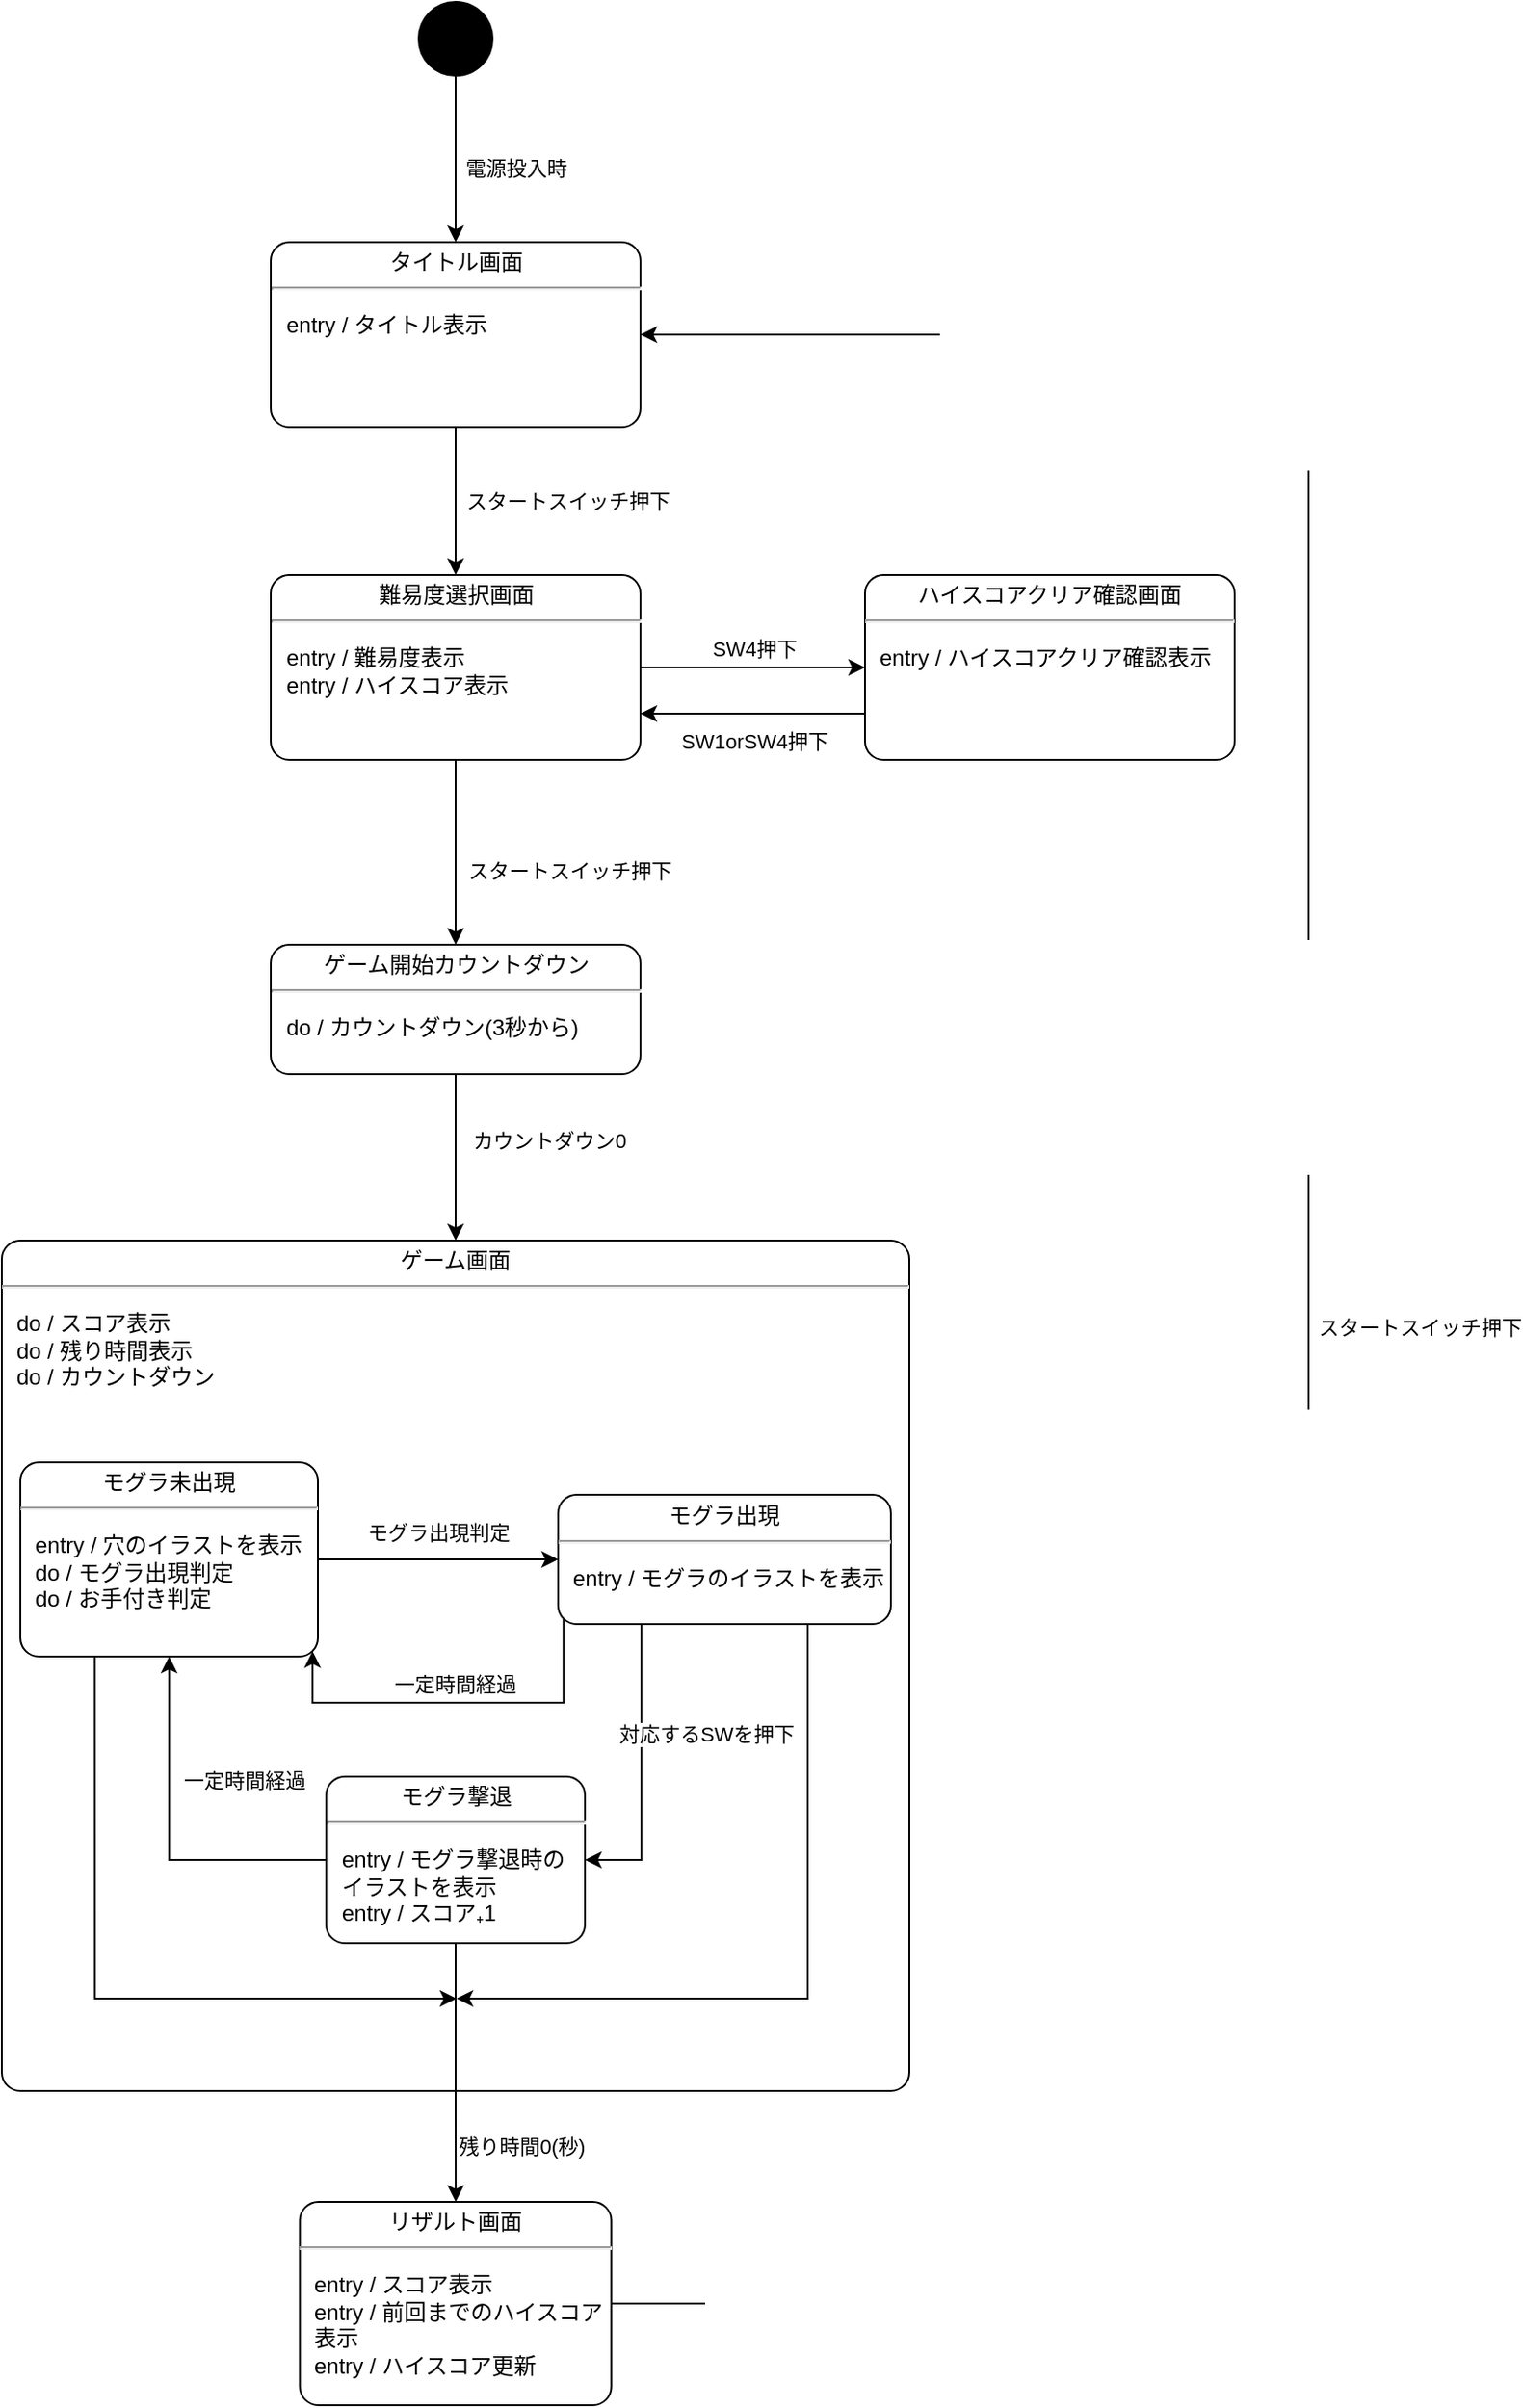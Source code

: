 <mxfile version="13.5.1" type="device"><diagram id="9jhHmS-K-Ppty5F0R6Vk" name="状態遷移図"><mxGraphModel dx="460" dy="813" grid="1" gridSize="10" guides="1" tooltips="1" connect="1" arrows="1" fold="1" page="1" pageScale="1" pageWidth="827" pageHeight="1169" math="0" shadow="0"><root><mxCell id="0"/><mxCell id="1" parent="0"/><mxCell id="RLggWBjcqiP-W5vAbD1k-1" value="スタートスイッチ押下" style="edgeStyle=orthogonalEdgeStyle;rounded=0;orthogonalLoop=1;jettySize=auto;html=1;entryX=0.5;entryY=0;entryDx=0;entryDy=0;entryPerimeter=0;" parent="1" source="RLggWBjcqiP-W5vAbD1k-2" target="RLggWBjcqiP-W5vAbD1k-22" edge="1"><mxGeometry y="60" relative="1" as="geometry"><mxPoint as="offset"/><mxPoint x="167" y="310" as="targetPoint"/></mxGeometry></mxCell><mxCell id="RLggWBjcqiP-W5vAbD1k-2" value="&lt;p style=&quot;margin: 0px ; margin-top: 4px ; text-align: center&quot;&gt;タイトル画面&lt;/p&gt;&lt;hr&gt;&lt;p&gt;&lt;/p&gt;&lt;p style=&quot;margin: 0px ; margin-left: 8px ; text-align: left&quot;&gt;entry / タイトル表示&lt;/p&gt;&lt;p style=&quot;margin: 0px ; margin-left: 8px ; text-align: left&quot;&gt;&lt;br&gt;&lt;/p&gt;" style="shape=mxgraph.sysml.simpleState;html=1;overflow=fill;whiteSpace=wrap;align=center;" parent="1" vertex="1"><mxGeometry x="205.5" y="150" width="200" height="100" as="geometry"/></mxCell><mxCell id="RLggWBjcqiP-W5vAbD1k-3" value="&lt;p style=&quot;margin: 0px ; margin-top: 4px ; text-align: center&quot;&gt;ゲーム画面&lt;/p&gt;&lt;hr&gt;&lt;p&gt;&lt;/p&gt;&lt;p style=&quot;margin: 0px ; margin-left: 8px ; text-align: left&quot;&gt;do / スコア表示&lt;/p&gt;&lt;p style=&quot;margin: 0px ; margin-left: 8px ; text-align: left&quot;&gt;do / 残り時間表示&lt;/p&gt;&lt;p style=&quot;margin: 0px ; margin-left: 8px ; text-align: left&quot;&gt;do / カウントダウン&lt;br&gt;&lt;br&gt;&lt;/p&gt;" style="shape=mxgraph.sysml.simpleState;html=1;overflow=fill;whiteSpace=wrap;align=center;" parent="1" vertex="1"><mxGeometry x="60" y="690" width="491" height="460" as="geometry"/></mxCell><mxCell id="RLggWBjcqiP-W5vAbD1k-4" value="モグラ出現判定" style="edgeStyle=orthogonalEdgeStyle;rounded=0;orthogonalLoop=1;jettySize=auto;html=1;" parent="1" source="RLggWBjcqiP-W5vAbD1k-6" target="RLggWBjcqiP-W5vAbD1k-10" edge="1"><mxGeometry y="15" relative="1" as="geometry"><mxPoint as="offset"/></mxGeometry></mxCell><mxCell id="RLggWBjcqiP-W5vAbD1k-5" style="edgeStyle=orthogonalEdgeStyle;rounded=0;orthogonalLoop=1;jettySize=auto;html=1;exitX=0.25;exitY=1;exitDx=0;exitDy=0;exitPerimeter=0;" parent="1" source="RLggWBjcqiP-W5vAbD1k-6" edge="1"><mxGeometry relative="1" as="geometry"><mxPoint x="306" y="1100" as="targetPoint"/><Array as="points"><mxPoint x="110" y="1100"/><mxPoint x="306" y="1100"/></Array></mxGeometry></mxCell><mxCell id="RLggWBjcqiP-W5vAbD1k-6" value="&lt;p style=&quot;margin: 0px ; margin-top: 4px ; text-align: center&quot;&gt;モグラ未出現&lt;/p&gt;&lt;hr&gt;&lt;p&gt;&lt;/p&gt;&lt;p style=&quot;margin: 0px ; margin-left: 8px ; text-align: left&quot;&gt;entry / 穴のイラストを表示&lt;/p&gt;&lt;p style=&quot;margin: 0px ; margin-left: 8px ; text-align: left&quot;&gt;do / モグラ出現判定&lt;/p&gt;&lt;p style=&quot;margin: 0px ; margin-left: 8px ; text-align: left&quot;&gt;do / お手付き判定&lt;br&gt;&lt;br&gt;&lt;/p&gt;" style="shape=mxgraph.sysml.simpleState;html=1;overflow=fill;whiteSpace=wrap;align=center;" parent="1" vertex="1"><mxGeometry x="70" y="810" width="161" height="105" as="geometry"/></mxCell><mxCell id="RLggWBjcqiP-W5vAbD1k-7" value="対応するSWを押下" style="edgeStyle=orthogonalEdgeStyle;rounded=0;orthogonalLoop=1;jettySize=auto;html=1;entryX=1;entryY=0.5;entryDx=0;entryDy=0;entryPerimeter=0;exitX=0.25;exitY=1;exitDx=0;exitDy=0;exitPerimeter=0;" parent="1" source="RLggWBjcqiP-W5vAbD1k-10" target="RLggWBjcqiP-W5vAbD1k-13" edge="1"><mxGeometry x="-0.251" y="35" relative="1" as="geometry"><mxPoint as="offset"/></mxGeometry></mxCell><mxCell id="RLggWBjcqiP-W5vAbD1k-8" value="一定時間経過" style="edgeStyle=orthogonalEdgeStyle;rounded=0;orthogonalLoop=1;jettySize=auto;html=1;exitX=0;exitY=0;exitDx=2.9;exitDy=67.1;exitPerimeter=0;entryX=0;entryY=0;entryDx=158.1;entryDy=102.1;entryPerimeter=0;" parent="1" source="RLggWBjcqiP-W5vAbD1k-10" target="RLggWBjcqiP-W5vAbD1k-6" edge="1"><mxGeometry y="-10" relative="1" as="geometry"><Array as="points"><mxPoint x="364" y="940"/><mxPoint x="228" y="940"/></Array><mxPoint as="offset"/></mxGeometry></mxCell><mxCell id="RLggWBjcqiP-W5vAbD1k-9" value="残り時間0(秒)" style="edgeStyle=orthogonalEdgeStyle;rounded=0;orthogonalLoop=1;jettySize=auto;html=1;exitX=0.75;exitY=1;exitDx=0;exitDy=0;exitPerimeter=0;" parent="1" source="RLggWBjcqiP-W5vAbD1k-10" edge="1"><mxGeometry x="0.827" y="80" relative="1" as="geometry"><Array as="points"><mxPoint x="496" y="1100"/><mxPoint x="306" y="1100"/></Array><mxPoint x="1" as="offset"/><mxPoint x="306" y="1100" as="targetPoint"/></mxGeometry></mxCell><mxCell id="RLggWBjcqiP-W5vAbD1k-10" value="&lt;p style=&quot;margin: 0px ; margin-top: 4px ; text-align: center&quot;&gt;モグラ出現&lt;/p&gt;&lt;hr&gt;&lt;p&gt;&lt;/p&gt;&lt;p style=&quot;margin: 0px ; margin-left: 8px ; text-align: left&quot;&gt;entry / モグラのイラストを表示&lt;br&gt;&lt;/p&gt;" style="shape=mxgraph.sysml.simpleState;html=1;overflow=fill;whiteSpace=wrap;align=center;" parent="1" vertex="1"><mxGeometry x="361" y="827.5" width="180" height="70" as="geometry"/></mxCell><mxCell id="RLggWBjcqiP-W5vAbD1k-11" value="一定時間経過" style="edgeStyle=orthogonalEdgeStyle;rounded=0;orthogonalLoop=1;jettySize=auto;html=1;exitX=0;exitY=0.5;exitDx=0;exitDy=0;exitPerimeter=0;entryX=0.5;entryY=1;entryDx=0;entryDy=0;entryPerimeter=0;" parent="1" source="RLggWBjcqiP-W5vAbD1k-13" target="RLggWBjcqiP-W5vAbD1k-6" edge="1"><mxGeometry x="0.314" y="-40" relative="1" as="geometry"><mxPoint as="offset"/></mxGeometry></mxCell><mxCell id="RLggWBjcqiP-W5vAbD1k-12" value="" style="edgeStyle=orthogonalEdgeStyle;rounded=0;orthogonalLoop=1;jettySize=auto;html=1;" parent="1" source="RLggWBjcqiP-W5vAbD1k-13" target="RLggWBjcqiP-W5vAbD1k-17" edge="1"><mxGeometry relative="1" as="geometry"/></mxCell><mxCell id="RLggWBjcqiP-W5vAbD1k-13" value="&lt;p style=&quot;margin: 0px ; margin-top: 4px ; text-align: center&quot;&gt;モグラ撃退&lt;/p&gt;&lt;hr&gt;&lt;p&gt;&lt;/p&gt;&lt;p style=&quot;margin: 0px ; margin-left: 8px ; text-align: left&quot;&gt;entry / モグラ撃退時のイラストを表示&lt;br&gt;entry / スコア₊1&lt;br&gt;&lt;br&gt;&lt;/p&gt;" style="shape=mxgraph.sysml.simpleState;html=1;overflow=fill;whiteSpace=wrap;align=center;" parent="1" vertex="1"><mxGeometry x="235.5" y="980" width="140" height="90" as="geometry"/></mxCell><mxCell id="RLggWBjcqiP-W5vAbD1k-14" value="カウントダウン0" style="edgeStyle=orthogonalEdgeStyle;rounded=0;orthogonalLoop=1;jettySize=auto;html=1;" parent="1" source="RLggWBjcqiP-W5vAbD1k-15" target="RLggWBjcqiP-W5vAbD1k-3" edge="1"><mxGeometry x="-0.2" y="50" relative="1" as="geometry"><mxPoint as="offset"/></mxGeometry></mxCell><mxCell id="RLggWBjcqiP-W5vAbD1k-15" value="&lt;p style=&quot;margin: 0px ; margin-top: 4px ; text-align: center&quot;&gt;ゲーム開始カウントダウン&lt;/p&gt;&lt;hr&gt;&lt;p&gt;&lt;/p&gt;&lt;p style=&quot;margin: 0px ; margin-left: 8px ; text-align: left&quot;&gt;do / カウントダウン(3秒から)&lt;/p&gt;&lt;p style=&quot;margin: 0px ; margin-left: 8px ; text-align: left&quot;&gt;&lt;br&gt;&lt;/p&gt;" style="shape=mxgraph.sysml.simpleState;html=1;overflow=fill;whiteSpace=wrap;align=center;" parent="1" vertex="1"><mxGeometry x="205.5" y="530" width="200" height="70" as="geometry"/></mxCell><mxCell id="RLggWBjcqiP-W5vAbD1k-16" value="スタートスイッチ押下" style="edgeStyle=orthogonalEdgeStyle;rounded=0;orthogonalLoop=1;jettySize=auto;html=1;entryX=1;entryY=0.5;entryDx=0;entryDy=0;entryPerimeter=0;exitX=1;exitY=0.5;exitDx=0;exitDy=0;exitPerimeter=0;" parent="1" source="RLggWBjcqiP-W5vAbD1k-17" target="RLggWBjcqiP-W5vAbD1k-2" edge="1"><mxGeometry x="0.004" y="-60" relative="1" as="geometry"><Array as="points"><mxPoint x="767" y="1265"/><mxPoint x="767" y="200"/></Array><mxPoint as="offset"/><mxPoint x="405.5" y="530" as="targetPoint"/></mxGeometry></mxCell><mxCell id="RLggWBjcqiP-W5vAbD1k-17" value="&lt;p style=&quot;margin: 0px ; margin-top: 4px ; text-align: center&quot;&gt;リザルト画面&lt;/p&gt;&lt;hr&gt;&lt;p&gt;&lt;/p&gt;&lt;p style=&quot;margin: 0px ; margin-left: 8px ; text-align: left&quot;&gt;entry / スコア表示&lt;/p&gt;&lt;p style=&quot;margin: 0px ; margin-left: 8px ; text-align: left&quot;&gt;entry / 前回までのハイスコア表示&lt;/p&gt;&lt;p style=&quot;margin: 0px ; margin-left: 8px ; text-align: left&quot;&gt;entry / ハイスコア更新&lt;/p&gt;&lt;p style=&quot;margin: 0px ; margin-left: 8px ; text-align: left&quot;&gt;&lt;br&gt;&lt;/p&gt;" style="shape=mxgraph.sysml.simpleState;html=1;overflow=fill;whiteSpace=wrap;align=center;" parent="1" vertex="1"><mxGeometry x="221.25" y="1210" width="168.5" height="110" as="geometry"/></mxCell><mxCell id="RLggWBjcqiP-W5vAbD1k-18" value="電源投入時" style="edgeStyle=orthogonalEdgeStyle;rounded=0;orthogonalLoop=1;jettySize=auto;html=1;entryX=0.5;entryY=0;entryDx=0;entryDy=0;entryPerimeter=0;" parent="1" source="RLggWBjcqiP-W5vAbD1k-19" target="RLggWBjcqiP-W5vAbD1k-2" edge="1"><mxGeometry x="0.111" y="32" relative="1" as="geometry"><mxPoint as="offset"/></mxGeometry></mxCell><mxCell id="RLggWBjcqiP-W5vAbD1k-19" value="" style="shape=ellipse;html=1;fillColor=#000000;fontSize=18;fontColor=#ffffff;" parent="1" vertex="1"><mxGeometry x="285.5" y="20" width="40" height="40" as="geometry"/></mxCell><mxCell id="RLggWBjcqiP-W5vAbD1k-20" value="スタートスイッチ押下" style="edgeStyle=orthogonalEdgeStyle;rounded=0;orthogonalLoop=1;jettySize=auto;html=1;exitX=0.5;exitY=1;exitDx=0;exitDy=0;exitPerimeter=0;entryX=0.5;entryY=0;entryDx=0;entryDy=0;entryPerimeter=0;startArrow=none;startFill=0;" parent="1" source="RLggWBjcqiP-W5vAbD1k-22" target="RLggWBjcqiP-W5vAbD1k-15" edge="1"><mxGeometry x="0.2" y="61" relative="1" as="geometry"><mxPoint as="offset"/></mxGeometry></mxCell><mxCell id="RLggWBjcqiP-W5vAbD1k-21" value="SW4押下" style="edgeStyle=orthogonalEdgeStyle;rounded=0;orthogonalLoop=1;jettySize=auto;html=1;startArrow=none;startFill=0;" parent="1" source="RLggWBjcqiP-W5vAbD1k-22" target="RLggWBjcqiP-W5vAbD1k-24" edge="1"><mxGeometry x="0.012" y="10" relative="1" as="geometry"><mxPoint as="offset"/></mxGeometry></mxCell><mxCell id="RLggWBjcqiP-W5vAbD1k-22" value="&lt;p style=&quot;margin: 0px ; margin-top: 4px ; text-align: center&quot;&gt;難易度選択画面&lt;/p&gt;&lt;hr&gt;&lt;p&gt;&lt;/p&gt;&lt;p style=&quot;margin: 0px ; margin-left: 8px ; text-align: left&quot;&gt;entry / 難易度表示&lt;/p&gt;&lt;p style=&quot;margin: 0px ; margin-left: 8px ; text-align: left&quot;&gt;&lt;span&gt;entry / ハイスコア表示&lt;/span&gt;&lt;br&gt;&lt;/p&gt;&lt;p style=&quot;margin: 0px ; margin-left: 8px ; text-align: left&quot;&gt;&lt;br&gt;&lt;/p&gt;" style="shape=mxgraph.sysml.simpleState;html=1;overflow=fill;whiteSpace=wrap;align=center;" parent="1" vertex="1"><mxGeometry x="205.5" y="330" width="200" height="100" as="geometry"/></mxCell><mxCell id="RLggWBjcqiP-W5vAbD1k-23" value="SW1orSW4押下" style="edgeStyle=orthogonalEdgeStyle;rounded=0;orthogonalLoop=1;jettySize=auto;html=1;exitX=0;exitY=0.75;exitDx=0;exitDy=0;exitPerimeter=0;entryX=1;entryY=0.75;entryDx=0;entryDy=0;entryPerimeter=0;startArrow=none;startFill=0;" parent="1" source="RLggWBjcqiP-W5vAbD1k-24" target="RLggWBjcqiP-W5vAbD1k-22" edge="1"><mxGeometry x="-0.012" y="15" relative="1" as="geometry"><Array as="points"><mxPoint x="467" y="405"/><mxPoint x="467" y="405"/></Array><mxPoint as="offset"/></mxGeometry></mxCell><mxCell id="RLggWBjcqiP-W5vAbD1k-24" value="&lt;p style=&quot;margin: 0px ; margin-top: 4px ; text-align: center&quot;&gt;ハイスコアクリア確認画面&lt;/p&gt;&lt;hr&gt;&lt;p&gt;&lt;/p&gt;&lt;p style=&quot;margin: 0px ; margin-left: 8px ; text-align: left&quot;&gt;entry / ハイスコアクリア確認表示&lt;/p&gt;&lt;p style=&quot;margin: 0px ; margin-left: 8px ; text-align: left&quot;&gt;&lt;br&gt;&lt;/p&gt;" style="shape=mxgraph.sysml.simpleState;html=1;overflow=fill;whiteSpace=wrap;align=center;" parent="1" vertex="1"><mxGeometry x="527" y="330" width="200" height="100" as="geometry"/></mxCell></root></mxGraphModel></diagram></mxfile>
